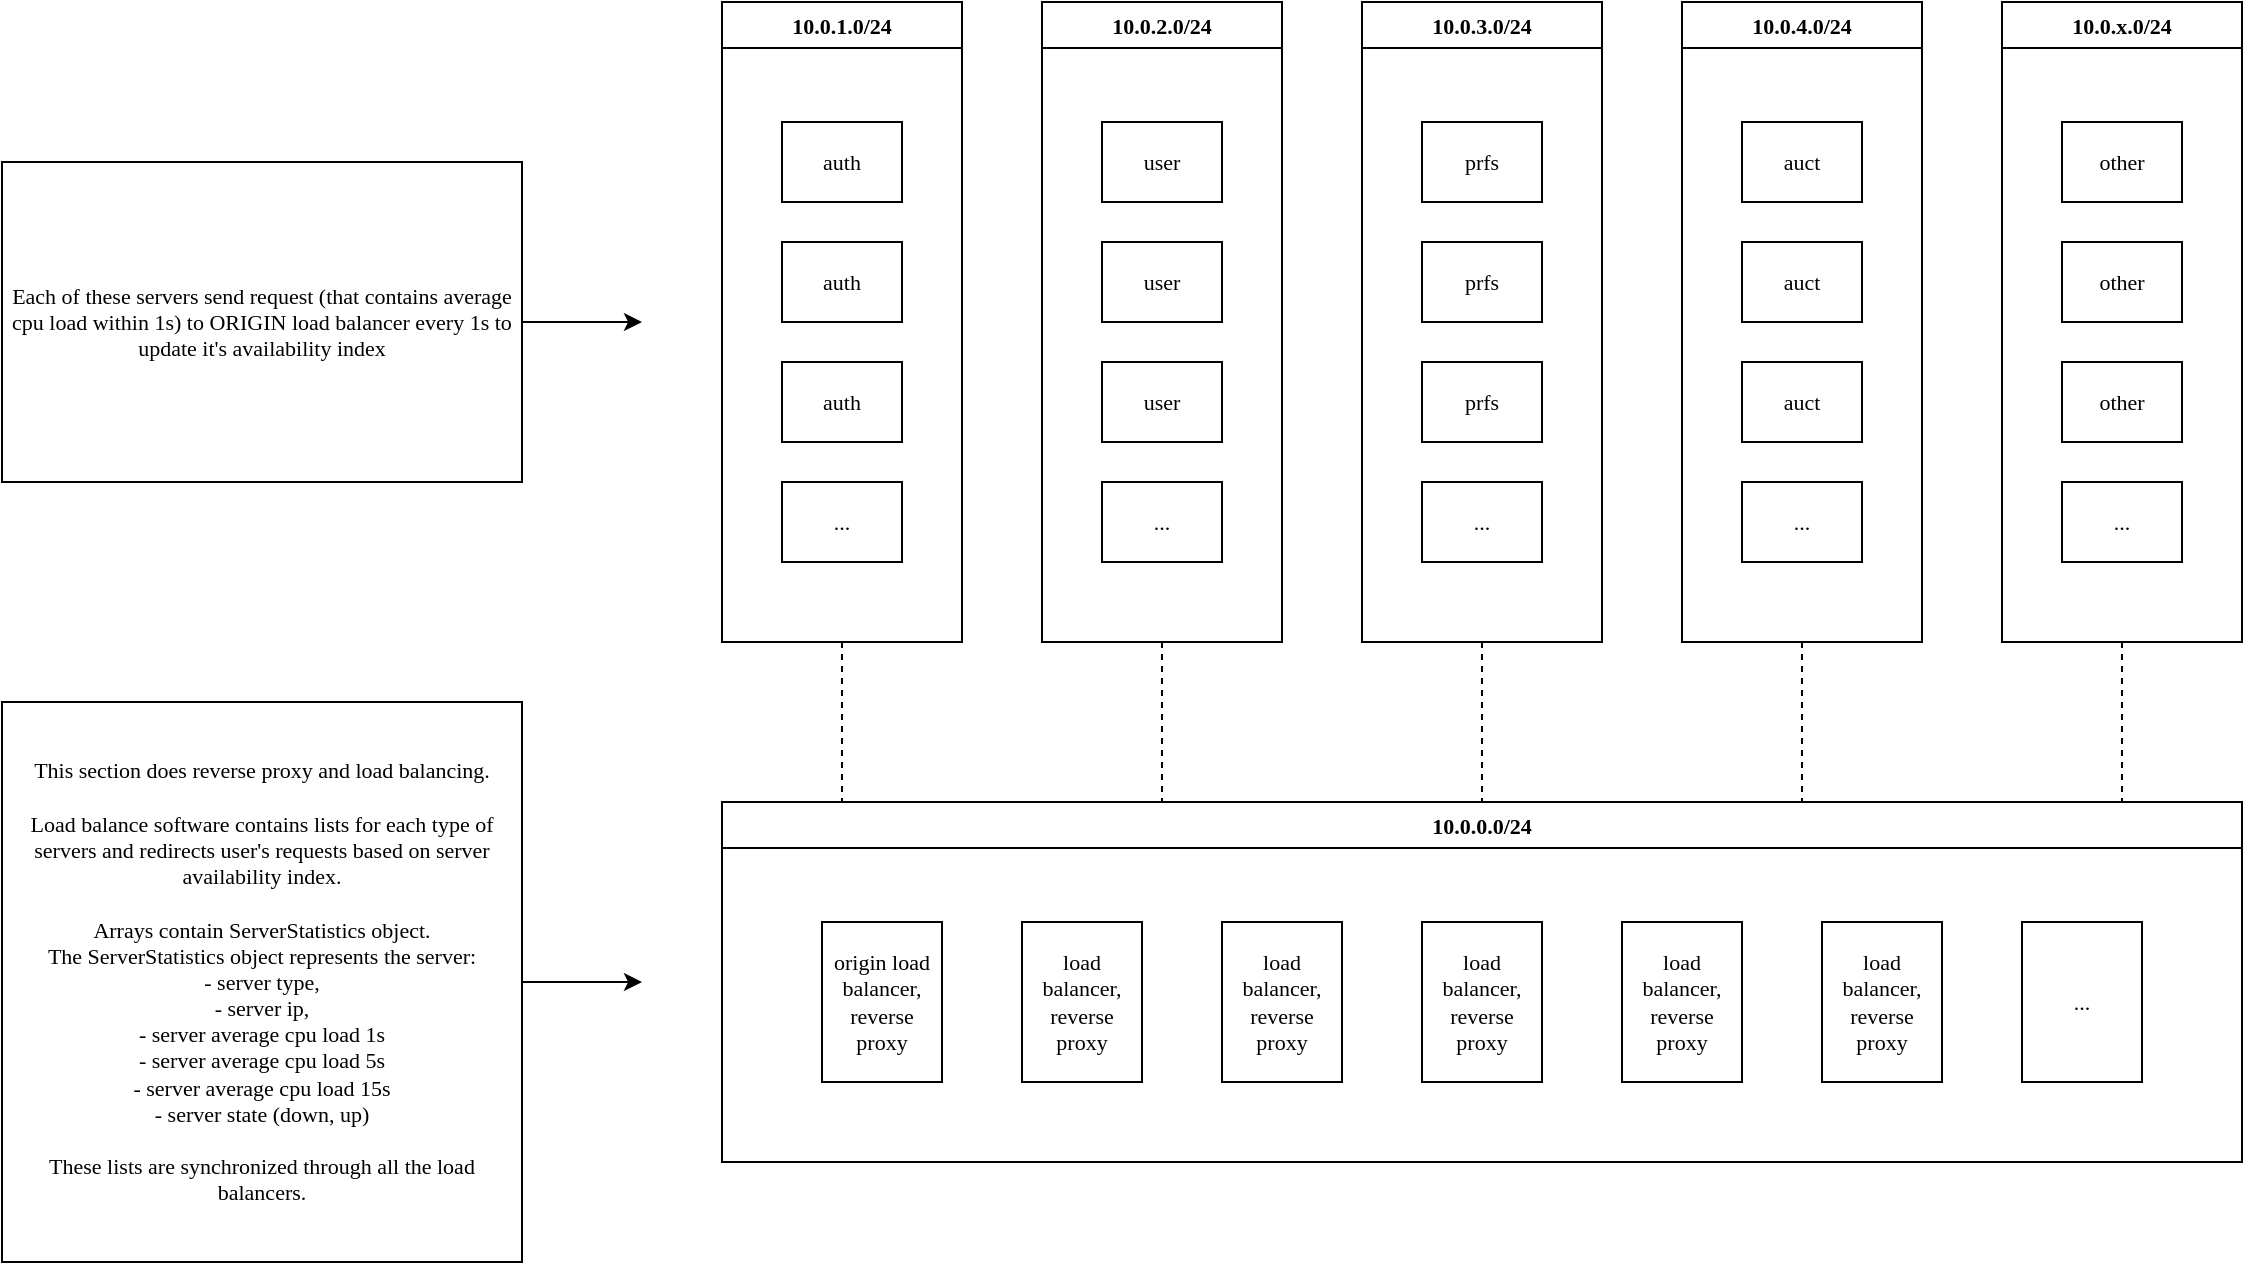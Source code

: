 <mxfile version="20.6.0" type="github">
  <diagram id="j2bUN3y_L7LgQ2pKSUrk" name="Page-1">
    <mxGraphModel dx="1673" dy="908" grid="1" gridSize="10" guides="1" tooltips="1" connect="1" arrows="1" fold="1" page="1" pageScale="1" pageWidth="1600" pageHeight="1600" math="0" shadow="0">
      <root>
        <mxCell id="0" />
        <mxCell id="1" parent="0" />
        <mxCell id="iOelufz0E-B1Q4HS0Vj8-127" style="edgeStyle=elbowEdgeStyle;rounded=0;orthogonalLoop=1;jettySize=auto;elbow=vertical;html=1;exitX=0.5;exitY=1;exitDx=0;exitDy=0;dashed=1;fontFamily=Montserrat;fontSource=https%3A%2F%2Ffonts.googleapis.com%2Fcss%3Ffamily%3DMontserrat;fontSize=11;startArrow=none;startFill=0;endArrow=none;endFill=0;" edge="1" parent="1" source="iOelufz0E-B1Q4HS0Vj8-7" target="iOelufz0E-B1Q4HS0Vj8-113">
          <mxGeometry relative="1" as="geometry">
            <Array as="points">
              <mxPoint x="890" y="760" />
            </Array>
          </mxGeometry>
        </mxCell>
        <mxCell id="iOelufz0E-B1Q4HS0Vj8-7" value="10.0.2.0/24" style="swimlane;whiteSpace=wrap;html=1;fontFamily=Montserrat;fontSource=https%3A%2F%2Ffonts.googleapis.com%2Fcss%3Ffamily%3DMontserrat;fontSize=11;container=1;collapsible=0;" vertex="1" parent="1">
          <mxGeometry x="760" y="360" width="120" height="320" as="geometry" />
        </mxCell>
        <mxCell id="iOelufz0E-B1Q4HS0Vj8-101" value="..." style="rounded=0;whiteSpace=wrap;html=1;fontFamily=Montserrat;fontSource=https%3A%2F%2Ffonts.googleapis.com%2Fcss%3Ffamily%3DMontserrat;fontSize=11;" vertex="1" parent="iOelufz0E-B1Q4HS0Vj8-7">
          <mxGeometry x="30" y="240" width="60" height="40" as="geometry" />
        </mxCell>
        <mxCell id="iOelufz0E-B1Q4HS0Vj8-9" value="user" style="rounded=0;whiteSpace=wrap;html=1;fontFamily=Montserrat;fontSource=https%3A%2F%2Ffonts.googleapis.com%2Fcss%3Ffamily%3DMontserrat;fontSize=11;" vertex="1" parent="iOelufz0E-B1Q4HS0Vj8-7">
          <mxGeometry x="30" y="60" width="60" height="40" as="geometry" />
        </mxCell>
        <mxCell id="iOelufz0E-B1Q4HS0Vj8-67" value="user" style="rounded=0;whiteSpace=wrap;html=1;fontFamily=Montserrat;fontSource=https%3A%2F%2Ffonts.googleapis.com%2Fcss%3Ffamily%3DMontserrat;fontSize=11;" vertex="1" parent="iOelufz0E-B1Q4HS0Vj8-7">
          <mxGeometry x="30" y="120" width="60" height="40" as="geometry" />
        </mxCell>
        <mxCell id="iOelufz0E-B1Q4HS0Vj8-68" value="user" style="rounded=0;whiteSpace=wrap;html=1;fontFamily=Montserrat;fontSource=https%3A%2F%2Ffonts.googleapis.com%2Fcss%3Ffamily%3DMontserrat;fontSize=11;" vertex="1" parent="iOelufz0E-B1Q4HS0Vj8-7">
          <mxGeometry x="30" y="180" width="60" height="40" as="geometry" />
        </mxCell>
        <mxCell id="iOelufz0E-B1Q4HS0Vj8-125" style="edgeStyle=elbowEdgeStyle;rounded=0;orthogonalLoop=1;jettySize=auto;html=1;exitX=0.5;exitY=1;exitDx=0;exitDy=0;fontFamily=Montserrat;fontSource=https%3A%2F%2Ffonts.googleapis.com%2Fcss%3Ffamily%3DMontserrat;fontSize=11;startArrow=none;startFill=0;endArrow=none;endFill=0;dashed=1;elbow=vertical;" edge="1" parent="1" source="iOelufz0E-B1Q4HS0Vj8-81" target="iOelufz0E-B1Q4HS0Vj8-113">
          <mxGeometry relative="1" as="geometry">
            <Array as="points">
              <mxPoint x="790" y="760" />
            </Array>
          </mxGeometry>
        </mxCell>
        <mxCell id="iOelufz0E-B1Q4HS0Vj8-81" value="10.0.1.0/24" style="swimlane;whiteSpace=wrap;html=1;fontFamily=Montserrat;fontSource=https%3A%2F%2Ffonts.googleapis.com%2Fcss%3Ffamily%3DMontserrat;fontSize=11;container=1;collapsible=0;" vertex="1" parent="1">
          <mxGeometry x="600" y="360" width="120" height="320" as="geometry" />
        </mxCell>
        <mxCell id="iOelufz0E-B1Q4HS0Vj8-82" value="auth" style="rounded=0;whiteSpace=wrap;html=1;fontFamily=Montserrat;fontSource=https%3A%2F%2Ffonts.googleapis.com%2Fcss%3Ffamily%3DMontserrat;fontSize=11;" vertex="1" parent="iOelufz0E-B1Q4HS0Vj8-81">
          <mxGeometry x="30" y="60" width="60" height="40" as="geometry" />
        </mxCell>
        <mxCell id="iOelufz0E-B1Q4HS0Vj8-83" value="auth" style="rounded=0;whiteSpace=wrap;html=1;fontFamily=Montserrat;fontSource=https%3A%2F%2Ffonts.googleapis.com%2Fcss%3Ffamily%3DMontserrat;fontSize=11;" vertex="1" parent="iOelufz0E-B1Q4HS0Vj8-81">
          <mxGeometry x="30" y="120" width="60" height="40" as="geometry" />
        </mxCell>
        <mxCell id="iOelufz0E-B1Q4HS0Vj8-84" value="auth" style="rounded=0;whiteSpace=wrap;html=1;fontFamily=Montserrat;fontSource=https%3A%2F%2Ffonts.googleapis.com%2Fcss%3Ffamily%3DMontserrat;fontSize=11;" vertex="1" parent="iOelufz0E-B1Q4HS0Vj8-81">
          <mxGeometry x="30" y="180" width="60" height="40" as="geometry" />
        </mxCell>
        <mxCell id="iOelufz0E-B1Q4HS0Vj8-102" value="..." style="rounded=0;whiteSpace=wrap;html=1;fontFamily=Montserrat;fontSource=https%3A%2F%2Ffonts.googleapis.com%2Fcss%3Ffamily%3DMontserrat;fontSize=11;" vertex="1" parent="iOelufz0E-B1Q4HS0Vj8-81">
          <mxGeometry x="30" y="240" width="60" height="40" as="geometry" />
        </mxCell>
        <mxCell id="iOelufz0E-B1Q4HS0Vj8-128" style="edgeStyle=elbowEdgeStyle;rounded=0;orthogonalLoop=1;jettySize=auto;elbow=vertical;html=1;exitX=0.5;exitY=1;exitDx=0;exitDy=0;dashed=1;fontFamily=Montserrat;fontSource=https%3A%2F%2Ffonts.googleapis.com%2Fcss%3Ffamily%3DMontserrat;fontSize=11;startArrow=none;startFill=0;endArrow=none;endFill=0;" edge="1" parent="1" source="iOelufz0E-B1Q4HS0Vj8-86" target="iOelufz0E-B1Q4HS0Vj8-113">
          <mxGeometry relative="1" as="geometry" />
        </mxCell>
        <mxCell id="iOelufz0E-B1Q4HS0Vj8-86" value="10.0.3.0/24" style="swimlane;whiteSpace=wrap;html=1;fontFamily=Montserrat;fontSource=https%3A%2F%2Ffonts.googleapis.com%2Fcss%3Ffamily%3DMontserrat;fontSize=11;container=1;collapsible=0;startSize=23;" vertex="1" parent="1">
          <mxGeometry x="920" y="360" width="120" height="320" as="geometry" />
        </mxCell>
        <mxCell id="iOelufz0E-B1Q4HS0Vj8-85" value="..." style="rounded=0;whiteSpace=wrap;html=1;fontFamily=Montserrat;fontSource=https%3A%2F%2Ffonts.googleapis.com%2Fcss%3Ffamily%3DMontserrat;fontSize=11;" vertex="1" parent="iOelufz0E-B1Q4HS0Vj8-86">
          <mxGeometry x="30" y="240" width="60" height="40" as="geometry" />
        </mxCell>
        <mxCell id="iOelufz0E-B1Q4HS0Vj8-11" value="&lt;div&gt;prfs&lt;br&gt;&lt;/div&gt;" style="rounded=0;whiteSpace=wrap;html=1;fontFamily=Montserrat;fontSource=https%3A%2F%2Ffonts.googleapis.com%2Fcss%3Ffamily%3DMontserrat;fontSize=11;" vertex="1" parent="iOelufz0E-B1Q4HS0Vj8-86">
          <mxGeometry x="30" y="60" width="60" height="40" as="geometry" />
        </mxCell>
        <mxCell id="iOelufz0E-B1Q4HS0Vj8-70" value="&lt;div&gt;prfs&lt;br&gt;&lt;/div&gt;" style="rounded=0;whiteSpace=wrap;html=1;fontFamily=Montserrat;fontSource=https%3A%2F%2Ffonts.googleapis.com%2Fcss%3Ffamily%3DMontserrat;fontSize=11;" vertex="1" parent="iOelufz0E-B1Q4HS0Vj8-86">
          <mxGeometry x="30" y="120" width="60" height="40" as="geometry" />
        </mxCell>
        <mxCell id="iOelufz0E-B1Q4HS0Vj8-71" value="&lt;div&gt;prfs&lt;br&gt;&lt;/div&gt;" style="rounded=0;whiteSpace=wrap;html=1;fontFamily=Montserrat;fontSource=https%3A%2F%2Ffonts.googleapis.com%2Fcss%3Ffamily%3DMontserrat;fontSize=11;" vertex="1" parent="iOelufz0E-B1Q4HS0Vj8-86">
          <mxGeometry x="30" y="180" width="60" height="40" as="geometry" />
        </mxCell>
        <mxCell id="iOelufz0E-B1Q4HS0Vj8-129" style="edgeStyle=elbowEdgeStyle;rounded=0;orthogonalLoop=1;jettySize=auto;elbow=vertical;html=1;exitX=0.5;exitY=1;exitDx=0;exitDy=0;dashed=1;fontFamily=Montserrat;fontSource=https%3A%2F%2Ffonts.googleapis.com%2Fcss%3Ffamily%3DMontserrat;fontSize=11;startArrow=none;startFill=0;endArrow=none;endFill=0;" edge="1" parent="1" source="iOelufz0E-B1Q4HS0Vj8-91" target="iOelufz0E-B1Q4HS0Vj8-113">
          <mxGeometry relative="1" as="geometry">
            <Array as="points">
              <mxPoint x="1130" y="760" />
            </Array>
          </mxGeometry>
        </mxCell>
        <mxCell id="iOelufz0E-B1Q4HS0Vj8-91" value="10.0.4.0/24" style="swimlane;whiteSpace=wrap;html=1;fontFamily=Montserrat;fontSource=https%3A%2F%2Ffonts.googleapis.com%2Fcss%3Ffamily%3DMontserrat;fontSize=11;container=1;collapsible=0;" vertex="1" parent="1">
          <mxGeometry x="1080" y="360" width="120" height="320" as="geometry" />
        </mxCell>
        <mxCell id="iOelufz0E-B1Q4HS0Vj8-103" value="..." style="rounded=0;whiteSpace=wrap;html=1;fontFamily=Montserrat;fontSource=https%3A%2F%2Ffonts.googleapis.com%2Fcss%3Ffamily%3DMontserrat;fontSize=11;" vertex="1" parent="iOelufz0E-B1Q4HS0Vj8-91">
          <mxGeometry x="30" y="240" width="60" height="40" as="geometry" />
        </mxCell>
        <mxCell id="iOelufz0E-B1Q4HS0Vj8-13" value="&lt;div&gt;auct&lt;br&gt;&lt;/div&gt;" style="rounded=0;whiteSpace=wrap;html=1;fontFamily=Montserrat;fontSource=https%3A%2F%2Ffonts.googleapis.com%2Fcss%3Ffamily%3DMontserrat;fontSize=11;" vertex="1" parent="iOelufz0E-B1Q4HS0Vj8-91">
          <mxGeometry x="30" y="60" width="60" height="40" as="geometry" />
        </mxCell>
        <mxCell id="iOelufz0E-B1Q4HS0Vj8-75" value="&lt;div&gt;auct&lt;br&gt;&lt;/div&gt;" style="rounded=0;whiteSpace=wrap;html=1;fontFamily=Montserrat;fontSource=https%3A%2F%2Ffonts.googleapis.com%2Fcss%3Ffamily%3DMontserrat;fontSize=11;" vertex="1" parent="iOelufz0E-B1Q4HS0Vj8-91">
          <mxGeometry x="30" y="120" width="60" height="40" as="geometry" />
        </mxCell>
        <mxCell id="iOelufz0E-B1Q4HS0Vj8-76" value="&lt;div&gt;auct&lt;br&gt;&lt;/div&gt;" style="rounded=0;whiteSpace=wrap;html=1;fontFamily=Montserrat;fontSource=https%3A%2F%2Ffonts.googleapis.com%2Fcss%3Ffamily%3DMontserrat;fontSize=11;" vertex="1" parent="iOelufz0E-B1Q4HS0Vj8-91">
          <mxGeometry x="30" y="180" width="60" height="40" as="geometry" />
        </mxCell>
        <mxCell id="iOelufz0E-B1Q4HS0Vj8-130" style="edgeStyle=elbowEdgeStyle;rounded=0;orthogonalLoop=1;jettySize=auto;elbow=vertical;html=1;exitX=0.5;exitY=1;exitDx=0;exitDy=0;dashed=1;fontFamily=Montserrat;fontSource=https%3A%2F%2Ffonts.googleapis.com%2Fcss%3Ffamily%3DMontserrat;fontSize=11;startArrow=none;startFill=0;endArrow=none;endFill=0;" edge="1" parent="1" source="iOelufz0E-B1Q4HS0Vj8-96" target="iOelufz0E-B1Q4HS0Vj8-113">
          <mxGeometry relative="1" as="geometry">
            <Array as="points">
              <mxPoint x="1270" y="760" />
            </Array>
          </mxGeometry>
        </mxCell>
        <mxCell id="iOelufz0E-B1Q4HS0Vj8-96" value="10.0.x.0/24" style="swimlane;whiteSpace=wrap;html=1;fontFamily=Montserrat;fontSource=https%3A%2F%2Ffonts.googleapis.com%2Fcss%3Ffamily%3DMontserrat;fontSize=11;container=1;collapsible=0;" vertex="1" parent="1">
          <mxGeometry x="1240" y="360" width="120" height="320" as="geometry" />
        </mxCell>
        <mxCell id="iOelufz0E-B1Q4HS0Vj8-104" value="..." style="rounded=0;whiteSpace=wrap;html=1;fontFamily=Montserrat;fontSource=https%3A%2F%2Ffonts.googleapis.com%2Fcss%3Ffamily%3DMontserrat;fontSize=11;" vertex="1" parent="iOelufz0E-B1Q4HS0Vj8-96">
          <mxGeometry x="30" y="240" width="60" height="40" as="geometry" />
        </mxCell>
        <mxCell id="iOelufz0E-B1Q4HS0Vj8-15" value="&lt;div&gt;other&lt;br&gt;&lt;/div&gt;" style="rounded=0;whiteSpace=wrap;html=1;fontFamily=Montserrat;fontSource=https%3A%2F%2Ffonts.googleapis.com%2Fcss%3Ffamily%3DMontserrat;fontSize=11;" vertex="1" parent="iOelufz0E-B1Q4HS0Vj8-96">
          <mxGeometry x="30" y="60" width="60" height="40" as="geometry" />
        </mxCell>
        <mxCell id="iOelufz0E-B1Q4HS0Vj8-78" value="&lt;div&gt;other&lt;br&gt;&lt;/div&gt;" style="rounded=0;whiteSpace=wrap;html=1;fontFamily=Montserrat;fontSource=https%3A%2F%2Ffonts.googleapis.com%2Fcss%3Ffamily%3DMontserrat;fontSize=11;" vertex="1" parent="iOelufz0E-B1Q4HS0Vj8-96">
          <mxGeometry x="30" y="120" width="60" height="40" as="geometry" />
        </mxCell>
        <mxCell id="iOelufz0E-B1Q4HS0Vj8-79" value="&lt;div&gt;other&lt;br&gt;&lt;/div&gt;" style="rounded=0;whiteSpace=wrap;html=1;fontFamily=Montserrat;fontSource=https%3A%2F%2Ffonts.googleapis.com%2Fcss%3Ffamily%3DMontserrat;fontSize=11;" vertex="1" parent="iOelufz0E-B1Q4HS0Vj8-96">
          <mxGeometry x="30" y="180" width="60" height="40" as="geometry" />
        </mxCell>
        <mxCell id="iOelufz0E-B1Q4HS0Vj8-110" style="rounded=0;orthogonalLoop=1;jettySize=auto;html=1;exitX=1;exitY=0.5;exitDx=0;exitDy=0;fontFamily=Montserrat;fontSource=https%3A%2F%2Ffonts.googleapis.com%2Fcss%3Ffamily%3DMontserrat;fontSize=11;endArrow=classic;endFill=1;startArrow=none;startFill=0;" edge="1" parent="1" source="iOelufz0E-B1Q4HS0Vj8-108">
          <mxGeometry relative="1" as="geometry">
            <mxPoint x="560" y="520" as="targetPoint" />
          </mxGeometry>
        </mxCell>
        <mxCell id="iOelufz0E-B1Q4HS0Vj8-108" value="Each of these servers send request (that contains average cpu load within 1s) to ORIGIN load balancer every 1s to update it&#39;s availability index" style="rounded=0;whiteSpace=wrap;html=1;shadow=0;glass=0;sketch=0;fontFamily=Montserrat;fontSource=https%3A%2F%2Ffonts.googleapis.com%2Fcss%3Ffamily%3DMontserrat;fontSize=11;" vertex="1" parent="1">
          <mxGeometry x="240" y="440" width="260" height="160" as="geometry" />
        </mxCell>
        <mxCell id="iOelufz0E-B1Q4HS0Vj8-113" value="10.0.0.0/24" style="swimlane;whiteSpace=wrap;html=1;fontFamily=Montserrat;fontSource=https%3A%2F%2Ffonts.googleapis.com%2Fcss%3Ffamily%3DMontserrat;fontSize=11;container=1;collapsible=0;startSize=23;" vertex="1" parent="1">
          <mxGeometry x="600" y="760" width="760" height="180" as="geometry" />
        </mxCell>
        <mxCell id="iOelufz0E-B1Q4HS0Vj8-114" value="origin load balancer, reverse proxy" style="rounded=0;whiteSpace=wrap;html=1;fontFamily=Montserrat;fontSource=https%3A%2F%2Ffonts.googleapis.com%2Fcss%3Ffamily%3DMontserrat;fontSize=11;" vertex="1" parent="iOelufz0E-B1Q4HS0Vj8-113">
          <mxGeometry x="50" y="60" width="60" height="80" as="geometry" />
        </mxCell>
        <mxCell id="iOelufz0E-B1Q4HS0Vj8-117" value="..." style="rounded=0;whiteSpace=wrap;html=1;fontFamily=Montserrat;fontSource=https%3A%2F%2Ffonts.googleapis.com%2Fcss%3Ffamily%3DMontserrat;fontSize=11;" vertex="1" parent="iOelufz0E-B1Q4HS0Vj8-113">
          <mxGeometry x="650" y="60" width="60" height="80" as="geometry" />
        </mxCell>
        <mxCell id="iOelufz0E-B1Q4HS0Vj8-137" value="load balancer, reverse proxy" style="rounded=0;whiteSpace=wrap;html=1;fontFamily=Montserrat;fontSource=https%3A%2F%2Ffonts.googleapis.com%2Fcss%3Ffamily%3DMontserrat;fontSize=11;" vertex="1" parent="iOelufz0E-B1Q4HS0Vj8-113">
          <mxGeometry x="150" y="60" width="60" height="80" as="geometry" />
        </mxCell>
        <mxCell id="iOelufz0E-B1Q4HS0Vj8-138" value="load balancer, reverse proxy" style="rounded=0;whiteSpace=wrap;html=1;fontFamily=Montserrat;fontSource=https%3A%2F%2Ffonts.googleapis.com%2Fcss%3Ffamily%3DMontserrat;fontSize=11;" vertex="1" parent="iOelufz0E-B1Q4HS0Vj8-113">
          <mxGeometry x="250" y="60" width="60" height="80" as="geometry" />
        </mxCell>
        <mxCell id="iOelufz0E-B1Q4HS0Vj8-139" value="load balancer, reverse proxy" style="rounded=0;whiteSpace=wrap;html=1;fontFamily=Montserrat;fontSource=https%3A%2F%2Ffonts.googleapis.com%2Fcss%3Ffamily%3DMontserrat;fontSize=11;" vertex="1" parent="iOelufz0E-B1Q4HS0Vj8-113">
          <mxGeometry x="350" y="60" width="60" height="80" as="geometry" />
        </mxCell>
        <mxCell id="iOelufz0E-B1Q4HS0Vj8-140" value="load balancer, reverse proxy" style="rounded=0;whiteSpace=wrap;html=1;fontFamily=Montserrat;fontSource=https%3A%2F%2Ffonts.googleapis.com%2Fcss%3Ffamily%3DMontserrat;fontSize=11;" vertex="1" parent="iOelufz0E-B1Q4HS0Vj8-113">
          <mxGeometry x="450" y="60" width="60" height="80" as="geometry" />
        </mxCell>
        <mxCell id="iOelufz0E-B1Q4HS0Vj8-141" value="load balancer, reverse proxy" style="rounded=0;whiteSpace=wrap;html=1;fontFamily=Montserrat;fontSource=https%3A%2F%2Ffonts.googleapis.com%2Fcss%3Ffamily%3DMontserrat;fontSize=11;" vertex="1" parent="iOelufz0E-B1Q4HS0Vj8-113">
          <mxGeometry x="550" y="60" width="60" height="80" as="geometry" />
        </mxCell>
        <mxCell id="iOelufz0E-B1Q4HS0Vj8-142" style="rounded=0;orthogonalLoop=1;jettySize=auto;html=1;exitX=1;exitY=0.5;exitDx=0;exitDy=0;fontFamily=Montserrat;fontSource=https%3A%2F%2Ffonts.googleapis.com%2Fcss%3Ffamily%3DMontserrat;fontSize=11;endArrow=classic;endFill=1;startArrow=none;startFill=0;" edge="1" parent="1" source="iOelufz0E-B1Q4HS0Vj8-143">
          <mxGeometry relative="1" as="geometry">
            <mxPoint x="560" y="850" as="targetPoint" />
          </mxGeometry>
        </mxCell>
        <mxCell id="iOelufz0E-B1Q4HS0Vj8-143" value="This section does reverse proxy and load balancing.&lt;br&gt;&lt;br&gt;Load balance software contains lists for each type of servers and redirects user&#39;s requests based on server availability index.&lt;br&gt;&lt;br&gt;Arrays contain ServerStatistics object.&lt;br&gt;The ServerStatistics object represents the server:&lt;br&gt; - server type,&lt;br&gt;- server ip,&lt;br&gt;- server average cpu load 1s&lt;br&gt;- server average cpu load 5s&lt;br&gt;- server average cpu load 15s&lt;br&gt;&lt;div&gt;- server state (down, up)&lt;br&gt;&lt;/div&gt;&lt;div&gt;&lt;br&gt;&lt;/div&gt;These lists are synchronized through all the load balancers." style="rounded=0;whiteSpace=wrap;html=1;shadow=0;glass=0;sketch=0;fontFamily=Montserrat;fontSource=https%3A%2F%2Ffonts.googleapis.com%2Fcss%3Ffamily%3DMontserrat;fontSize=11;" vertex="1" parent="1">
          <mxGeometry x="240" y="710" width="260" height="280" as="geometry" />
        </mxCell>
      </root>
    </mxGraphModel>
  </diagram>
</mxfile>
